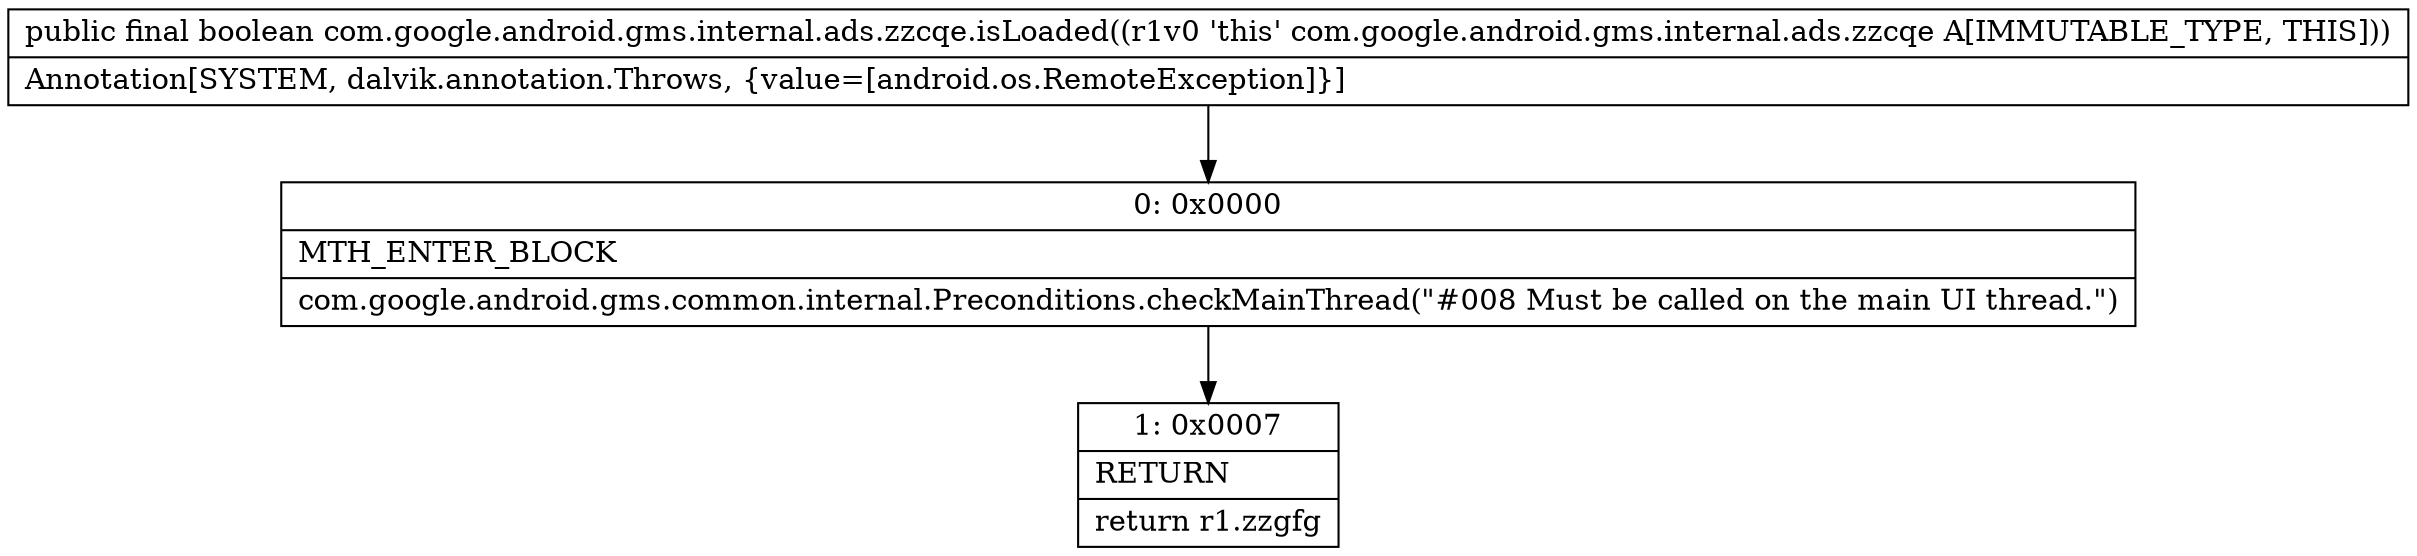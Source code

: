 digraph "CFG forcom.google.android.gms.internal.ads.zzcqe.isLoaded()Z" {
Node_0 [shape=record,label="{0\:\ 0x0000|MTH_ENTER_BLOCK\l|com.google.android.gms.common.internal.Preconditions.checkMainThread(\"#008 Must be called on the main UI thread.\")\l}"];
Node_1 [shape=record,label="{1\:\ 0x0007|RETURN\l|return r1.zzgfg\l}"];
MethodNode[shape=record,label="{public final boolean com.google.android.gms.internal.ads.zzcqe.isLoaded((r1v0 'this' com.google.android.gms.internal.ads.zzcqe A[IMMUTABLE_TYPE, THIS]))  | Annotation[SYSTEM, dalvik.annotation.Throws, \{value=[android.os.RemoteException]\}]\l}"];
MethodNode -> Node_0;
Node_0 -> Node_1;
}

